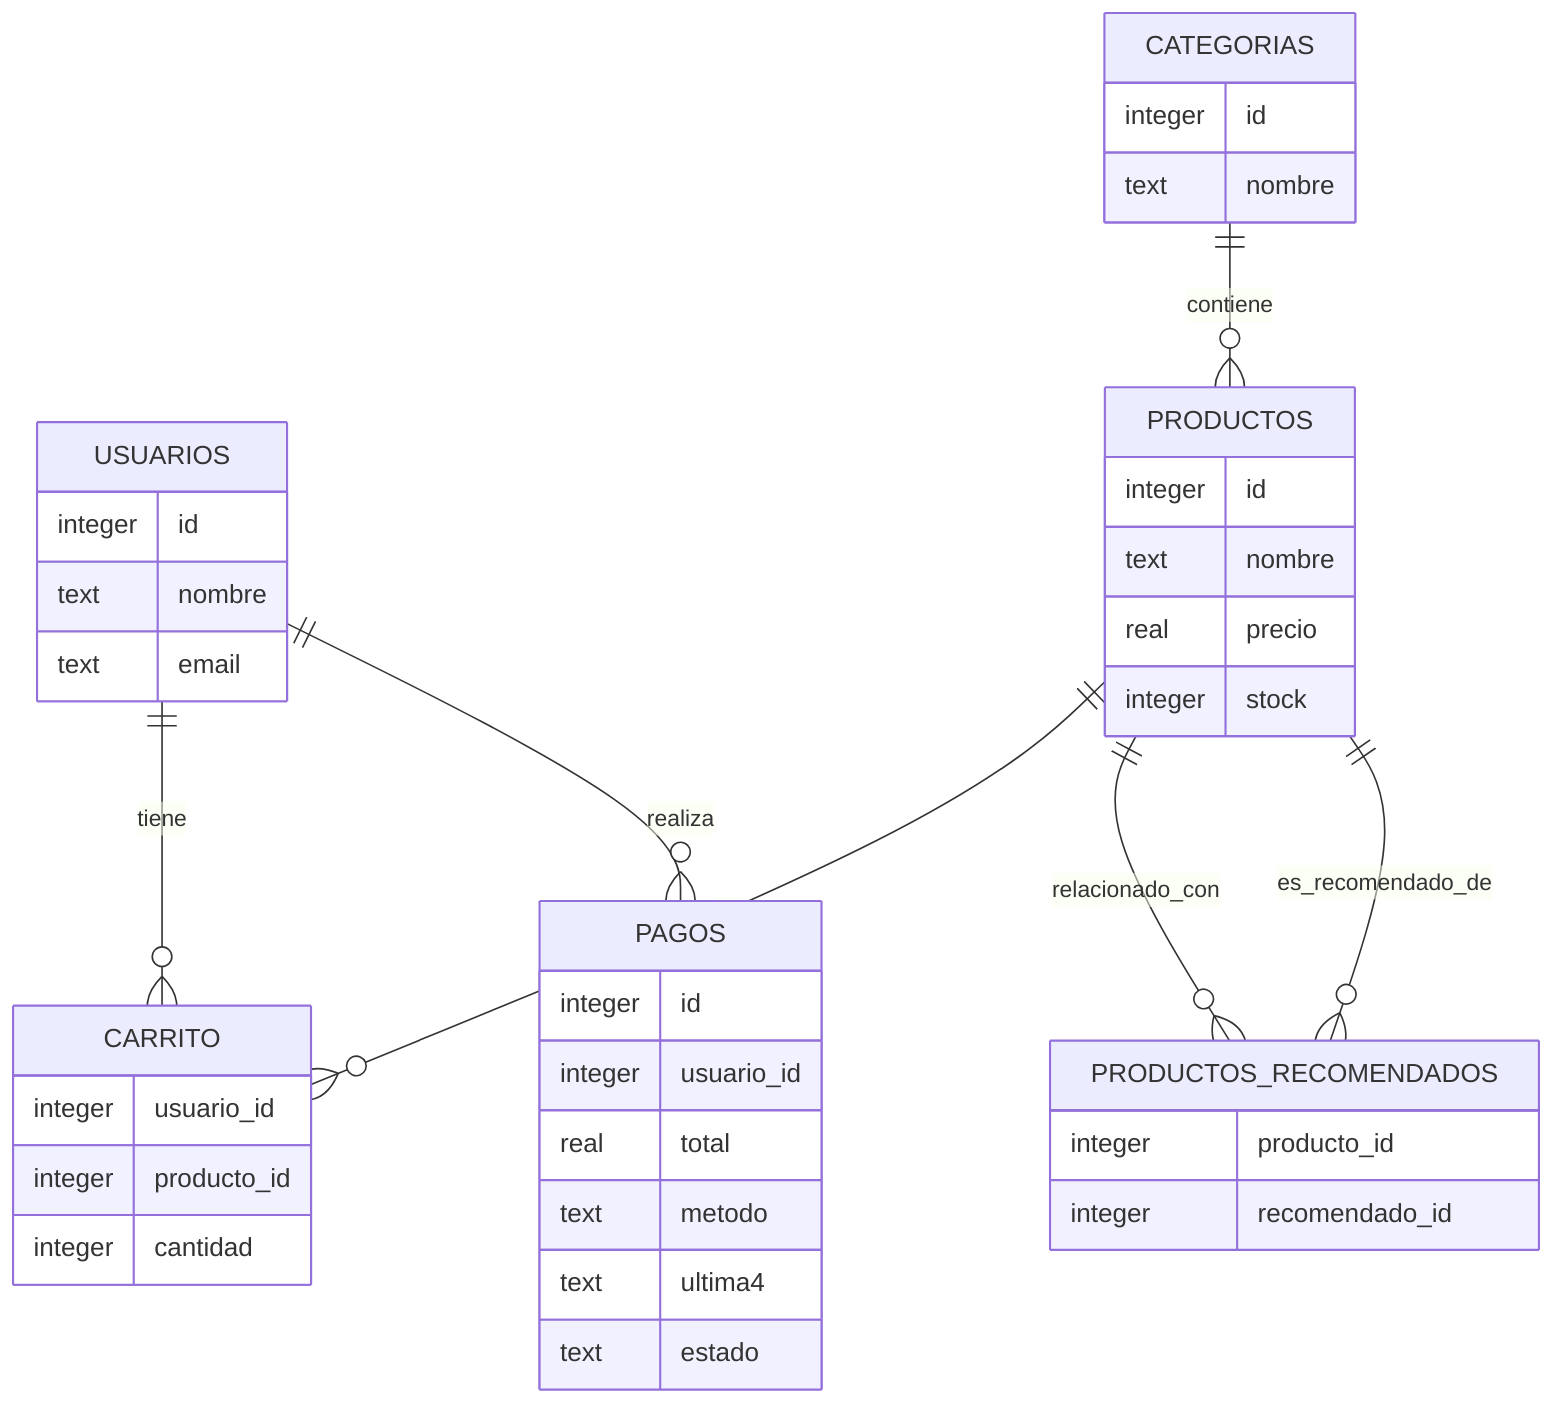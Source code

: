erDiagram
  USUARIOS ||--o{ CARRITO : tiene
  USUARIOS ||--o{ PAGOS : realiza
  CATEGORIAS ||--o{ PRODUCTOS : contiene
  PRODUCTOS ||--o{ CARRITO : en
  PRODUCTOS ||--o{ PRODUCTOS_RECOMENDADOS : relacionado_con
  PRODUCTOS ||--o{ PRODUCTOS_RECOMENDADOS : es_recomendado_de
  PRODUCTOS_RECOMENDADOS {
    integer producto_id
    integer recomendado_id
  }
  USUARIOS {
    integer id
    text nombre
    text email
  }
  PRODUCTOS {
    integer id
    text nombre
    real precio
    integer stock
  }
  CATEGORIAS {
    integer id
    text nombre
  }
  CARRITO {
    integer usuario_id
    integer producto_id
    integer cantidad
  }
  PAGOS {
    integer id
    integer usuario_id
    real total
    text metodo
    text ultima4
    text estado
  }